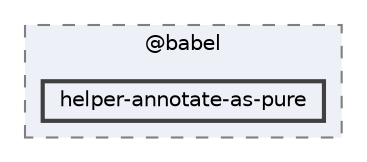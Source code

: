 digraph "pkiclassroomrescheduler/src/main/frontend/node_modules/@babel/helper-annotate-as-pure"
{
 // LATEX_PDF_SIZE
  bgcolor="transparent";
  edge [fontname=Helvetica,fontsize=10,labelfontname=Helvetica,labelfontsize=10];
  node [fontname=Helvetica,fontsize=10,shape=box,height=0.2,width=0.4];
  compound=true
  subgraph clusterdir_bc8070c8b402176472541bb6f0cba6df {
    graph [ bgcolor="#edf0f7", pencolor="grey50", label="@babel", fontname=Helvetica,fontsize=10 style="filled,dashed", URL="dir_bc8070c8b402176472541bb6f0cba6df.html",tooltip=""]
  dir_5e69c0bc86992aa6151f3eba15c4977d [label="helper-annotate-as-pure", fillcolor="#edf0f7", color="grey25", style="filled,bold", URL="dir_5e69c0bc86992aa6151f3eba15c4977d.html",tooltip=""];
  }
}
